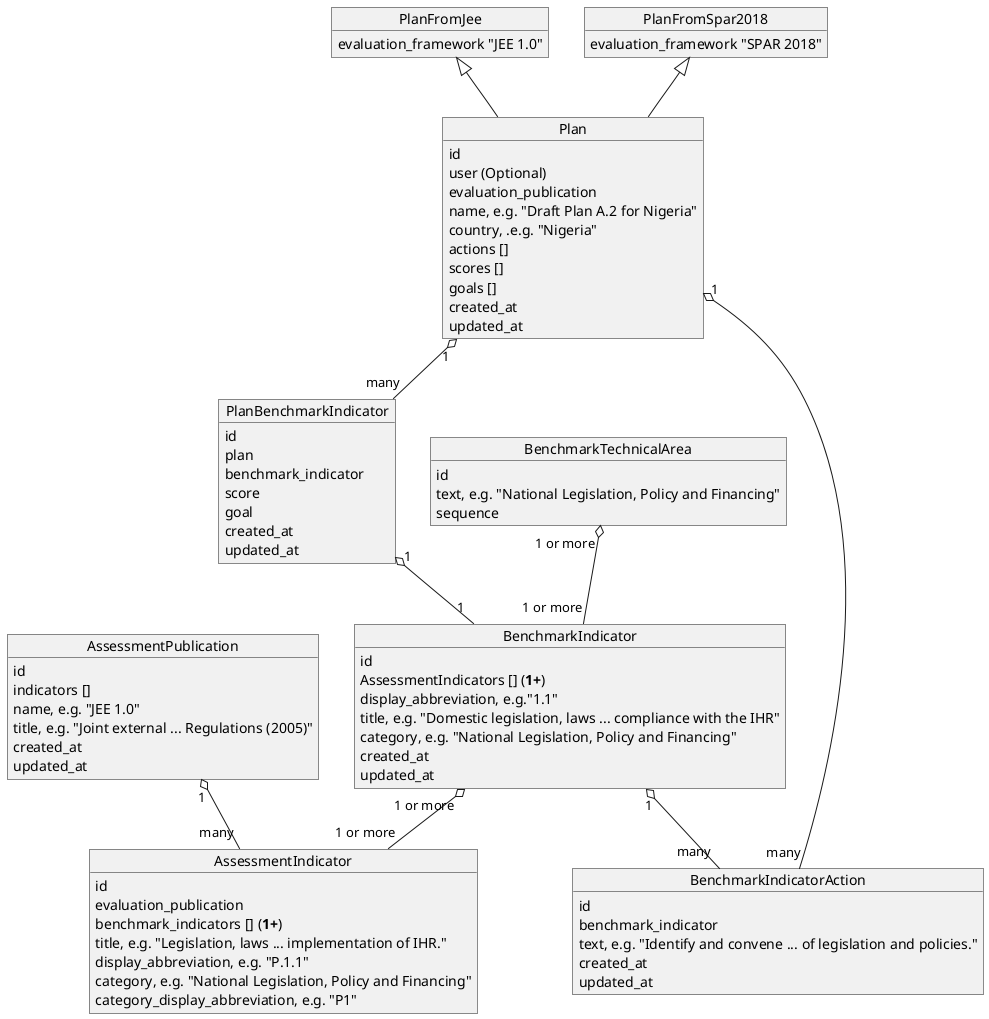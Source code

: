 @startuml


object AssessmentPublication {
    id
    indicators []
    name, e.g. "JEE 1.0"
    title, e.g. "Joint external ... Regulations (2005)"
    created_at
    updated_at
}
object AssessmentIndicator {
    id
    evaluation_publication
    benchmark_indicators [] (**1+**)
    title, e.g. "Legislation, laws ... implementation of IHR."
    display_abbreviation, e.g. "P.1.1"
    category, e.g. "National Legislation, Policy and Financing"
    category_display_abbreviation, e.g. "P1"
}
object BenchmarkTechnicalArea {
    id
    text, e.g. "National Legislation, Policy and Financing"
    sequence
}
object BenchmarkIndicator {
    id
    AssessmentIndicators [] (**1+**)
    display_abbreviation, e.g."1.1"
    title, e.g. "Domestic legislation, laws ... compliance with the IHR"
    category, e.g. "National Legislation, Policy and Financing"
    created_at
    updated_at
}
object BenchmarkIndicatorAction {
    id
    benchmark_indicator
    text, e.g. "Identify and convene ... of legislation and policies."
    created_at
    updated_at
}
object Plan {
    id
    user (Optional)
    evaluation_publication
    name, e.g. "Draft Plan A.2 for Nigeria"
    country, .e.g. "Nigeria"
    actions []
    scores []
    goals []
    created_at
    updated_at
}
object PlanBenchmarkIndicator {
    id
    plan
    benchmark_indicator
    score
    goal
    created_at
    updated_at
}
object PlanFromJee {
    evaluation_framework "JEE 1.0"
}
object PlanFromSpar2018 {
    evaluation_framework "SPAR 2018"
}


AssessmentPublication "1" o-- "many" AssessmentIndicator
BenchmarkTechnicalArea "1 or more" o-- "1 or more" BenchmarkIndicator
BenchmarkIndicator "1 or more" o-- "1 or more" AssessmentIndicator
BenchmarkIndicator "1" o-- "many" BenchmarkIndicatorAction
Plan "1" o-- "many" PlanBenchmarkIndicator
Plan "1" o-- "many" BenchmarkIndicatorAction
PlanBenchmarkIndicator "1" o-- "1" BenchmarkIndicator
PlanFromJee <|-- Plan
PlanFromSpar2018 <|-- Plan


@enduml

